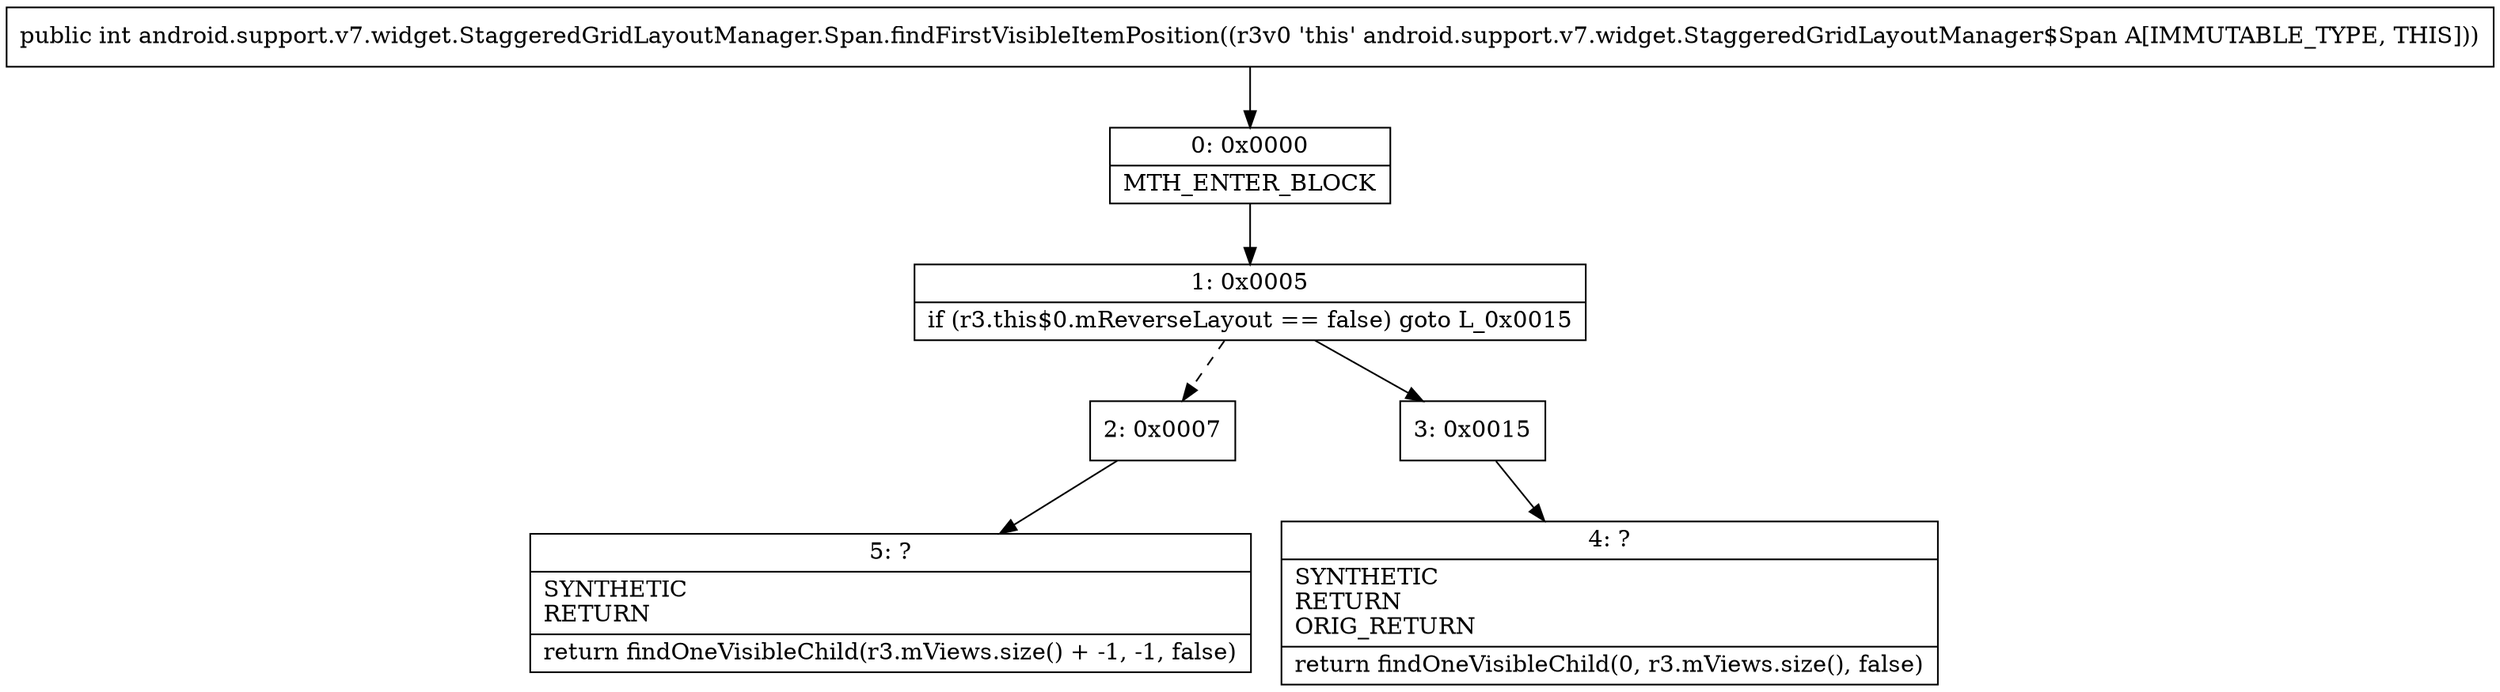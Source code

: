 digraph "CFG forandroid.support.v7.widget.StaggeredGridLayoutManager.Span.findFirstVisibleItemPosition()I" {
Node_0 [shape=record,label="{0\:\ 0x0000|MTH_ENTER_BLOCK\l}"];
Node_1 [shape=record,label="{1\:\ 0x0005|if (r3.this$0.mReverseLayout == false) goto L_0x0015\l}"];
Node_2 [shape=record,label="{2\:\ 0x0007}"];
Node_3 [shape=record,label="{3\:\ 0x0015}"];
Node_4 [shape=record,label="{4\:\ ?|SYNTHETIC\lRETURN\lORIG_RETURN\l|return findOneVisibleChild(0, r3.mViews.size(), false)\l}"];
Node_5 [shape=record,label="{5\:\ ?|SYNTHETIC\lRETURN\l|return findOneVisibleChild(r3.mViews.size() + \-1, \-1, false)\l}"];
MethodNode[shape=record,label="{public int android.support.v7.widget.StaggeredGridLayoutManager.Span.findFirstVisibleItemPosition((r3v0 'this' android.support.v7.widget.StaggeredGridLayoutManager$Span A[IMMUTABLE_TYPE, THIS])) }"];
MethodNode -> Node_0;
Node_0 -> Node_1;
Node_1 -> Node_2[style=dashed];
Node_1 -> Node_3;
Node_2 -> Node_5;
Node_3 -> Node_4;
}

